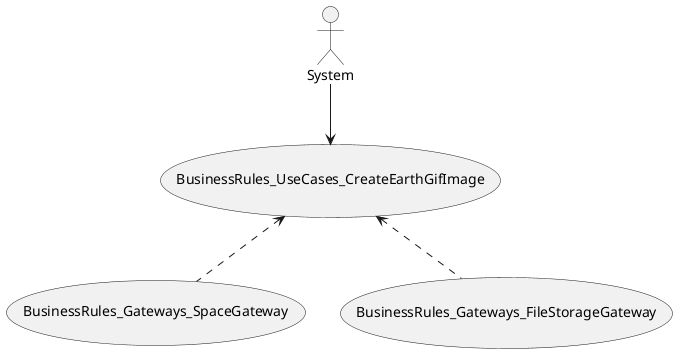 @startuml
actor System
usecase BusinessRules_Gateways_SpaceGateway
usecase BusinessRules_Gateways_FileStorageGateway
usecase BusinessRules_UseCases_CreateEarthGifImage
BusinessRules_UseCases_CreateEarthGifImage <.. BusinessRules_Gateways_FileStorageGateway
BusinessRules_UseCases_CreateEarthGifImage <.. BusinessRules_Gateways_SpaceGateway
System --> BusinessRules_UseCases_CreateEarthGifImage
@enduml